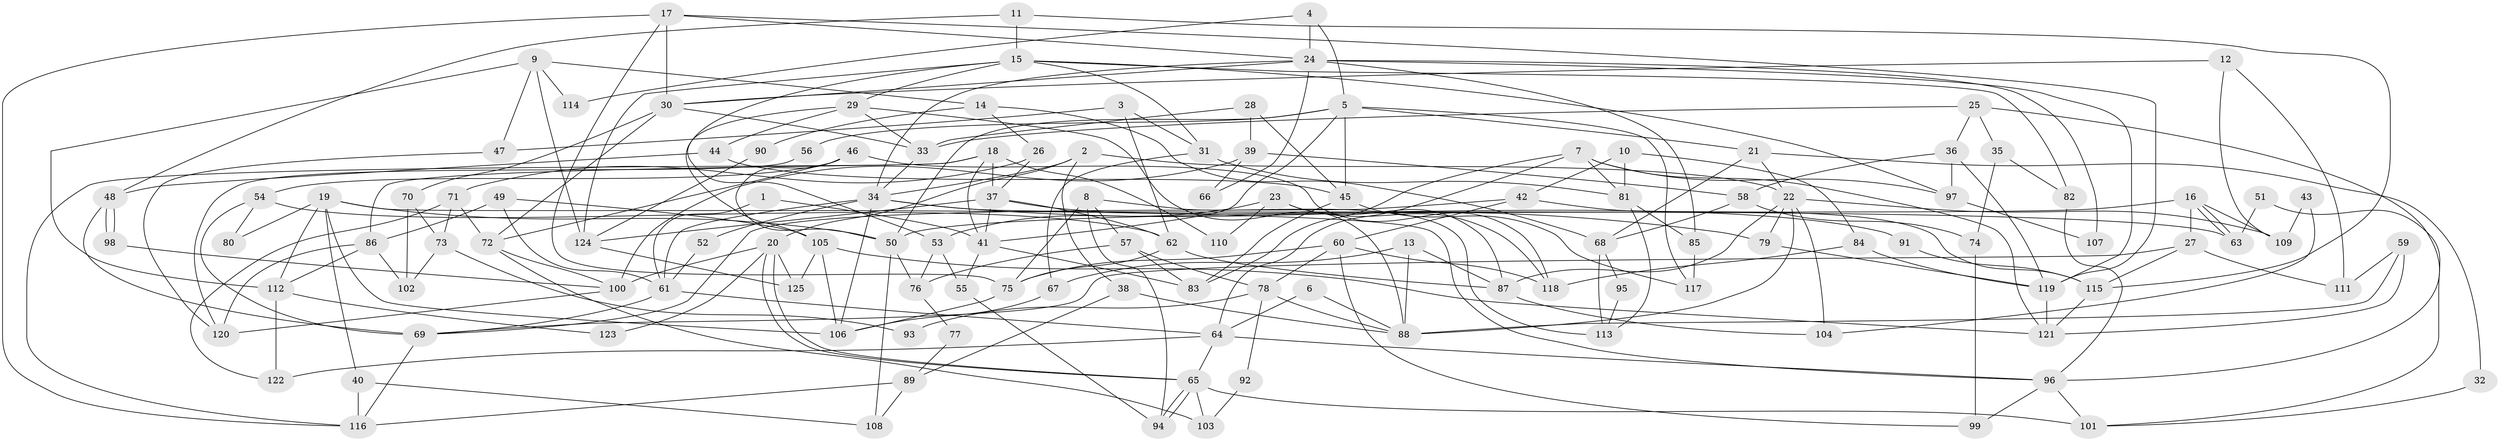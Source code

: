 // Generated by graph-tools (version 1.1) at 2025/11/02/27/25 16:11:24]
// undirected, 125 vertices, 250 edges
graph export_dot {
graph [start="1"]
  node [color=gray90,style=filled];
  1;
  2;
  3;
  4;
  5;
  6;
  7;
  8;
  9;
  10;
  11;
  12;
  13;
  14;
  15;
  16;
  17;
  18;
  19;
  20;
  21;
  22;
  23;
  24;
  25;
  26;
  27;
  28;
  29;
  30;
  31;
  32;
  33;
  34;
  35;
  36;
  37;
  38;
  39;
  40;
  41;
  42;
  43;
  44;
  45;
  46;
  47;
  48;
  49;
  50;
  51;
  52;
  53;
  54;
  55;
  56;
  57;
  58;
  59;
  60;
  61;
  62;
  63;
  64;
  65;
  66;
  67;
  68;
  69;
  70;
  71;
  72;
  73;
  74;
  75;
  76;
  77;
  78;
  79;
  80;
  81;
  82;
  83;
  84;
  85;
  86;
  87;
  88;
  89;
  90;
  91;
  92;
  93;
  94;
  95;
  96;
  97;
  98;
  99;
  100;
  101;
  102;
  103;
  104;
  105;
  106;
  107;
  108;
  109;
  110;
  111;
  112;
  113;
  114;
  115;
  116;
  117;
  118;
  119;
  120;
  121;
  122;
  123;
  124;
  125;
  1 -- 41;
  1 -- 61;
  2 -- 22;
  2 -- 20;
  2 -- 34;
  2 -- 38;
  3 -- 62;
  3 -- 31;
  3 -- 47;
  4 -- 24;
  4 -- 5;
  4 -- 114;
  5 -- 50;
  5 -- 45;
  5 -- 21;
  5 -- 41;
  5 -- 56;
  5 -- 117;
  6 -- 88;
  6 -- 64;
  7 -- 121;
  7 -- 83;
  7 -- 64;
  7 -- 81;
  7 -- 97;
  8 -- 75;
  8 -- 57;
  8 -- 94;
  8 -- 113;
  9 -- 112;
  9 -- 47;
  9 -- 14;
  9 -- 114;
  9 -- 124;
  10 -- 84;
  10 -- 81;
  10 -- 42;
  11 -- 48;
  11 -- 15;
  11 -- 115;
  12 -- 109;
  12 -- 30;
  12 -- 111;
  13 -- 87;
  13 -- 67;
  13 -- 88;
  14 -- 26;
  14 -- 68;
  14 -- 90;
  15 -- 53;
  15 -- 29;
  15 -- 31;
  15 -- 82;
  15 -- 97;
  15 -- 124;
  16 -- 27;
  16 -- 63;
  16 -- 63;
  16 -- 50;
  16 -- 109;
  17 -- 30;
  17 -- 75;
  17 -- 24;
  17 -- 116;
  17 -- 119;
  18 -- 37;
  18 -- 116;
  18 -- 41;
  18 -- 86;
  18 -- 110;
  19 -- 40;
  19 -- 106;
  19 -- 50;
  19 -- 80;
  19 -- 96;
  19 -- 112;
  20 -- 125;
  20 -- 65;
  20 -- 65;
  20 -- 100;
  20 -- 123;
  21 -- 68;
  21 -- 22;
  21 -- 32;
  22 -- 79;
  22 -- 87;
  22 -- 88;
  22 -- 104;
  22 -- 109;
  23 -- 87;
  23 -- 118;
  23 -- 53;
  23 -- 110;
  24 -- 119;
  24 -- 30;
  24 -- 34;
  24 -- 66;
  24 -- 85;
  24 -- 107;
  25 -- 96;
  25 -- 36;
  25 -- 33;
  25 -- 35;
  26 -- 71;
  26 -- 37;
  27 -- 69;
  27 -- 115;
  27 -- 111;
  28 -- 39;
  28 -- 33;
  28 -- 45;
  29 -- 33;
  29 -- 88;
  29 -- 44;
  29 -- 105;
  30 -- 33;
  30 -- 70;
  30 -- 72;
  31 -- 81;
  31 -- 67;
  32 -- 101;
  33 -- 34;
  34 -- 52;
  34 -- 61;
  34 -- 63;
  34 -- 79;
  34 -- 106;
  35 -- 82;
  35 -- 74;
  36 -- 119;
  36 -- 97;
  36 -- 58;
  37 -- 41;
  37 -- 124;
  37 -- 62;
  37 -- 91;
  38 -- 88;
  38 -- 89;
  39 -- 100;
  39 -- 58;
  39 -- 66;
  40 -- 116;
  40 -- 108;
  41 -- 55;
  41 -- 83;
  42 -- 69;
  42 -- 60;
  42 -- 115;
  43 -- 104;
  43 -- 109;
  44 -- 45;
  44 -- 48;
  45 -- 117;
  45 -- 83;
  46 -- 54;
  46 -- 50;
  46 -- 72;
  46 -- 118;
  47 -- 120;
  48 -- 98;
  48 -- 98;
  48 -- 69;
  49 -- 61;
  49 -- 105;
  49 -- 86;
  50 -- 76;
  50 -- 108;
  51 -- 63;
  51 -- 101;
  52 -- 61;
  53 -- 55;
  53 -- 76;
  54 -- 69;
  54 -- 62;
  54 -- 80;
  55 -- 94;
  56 -- 120;
  57 -- 83;
  57 -- 76;
  57 -- 78;
  58 -- 74;
  58 -- 68;
  59 -- 88;
  59 -- 111;
  59 -- 121;
  60 -- 78;
  60 -- 75;
  60 -- 99;
  60 -- 118;
  61 -- 64;
  61 -- 69;
  62 -- 75;
  62 -- 87;
  64 -- 65;
  64 -- 96;
  64 -- 122;
  65 -- 94;
  65 -- 94;
  65 -- 101;
  65 -- 103;
  67 -- 106;
  68 -- 95;
  68 -- 113;
  69 -- 116;
  70 -- 102;
  70 -- 73;
  71 -- 122;
  71 -- 72;
  71 -- 73;
  72 -- 100;
  72 -- 103;
  73 -- 93;
  73 -- 102;
  74 -- 99;
  75 -- 106;
  76 -- 77;
  77 -- 89;
  78 -- 88;
  78 -- 92;
  78 -- 93;
  79 -- 119;
  81 -- 113;
  81 -- 85;
  82 -- 96;
  84 -- 119;
  84 -- 118;
  85 -- 117;
  86 -- 102;
  86 -- 112;
  86 -- 120;
  87 -- 104;
  89 -- 116;
  89 -- 108;
  90 -- 124;
  91 -- 115;
  92 -- 103;
  95 -- 113;
  96 -- 99;
  96 -- 101;
  97 -- 107;
  98 -- 100;
  100 -- 120;
  105 -- 121;
  105 -- 106;
  105 -- 125;
  112 -- 122;
  112 -- 123;
  115 -- 121;
  119 -- 121;
  124 -- 125;
}
